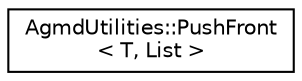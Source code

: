 digraph "Graphical Class Hierarchy"
{
  edge [fontname="Helvetica",fontsize="10",labelfontname="Helvetica",labelfontsize="10"];
  node [fontname="Helvetica",fontsize="10",shape=record];
  rankdir="LR";
  Node1 [label="AgmdUtilities::PushFront\l\< T, List \>",height=0.2,width=0.4,color="black", fillcolor="white", style="filled",URL="$struct_agmd_utilities_1_1_push_front.html"];
}
